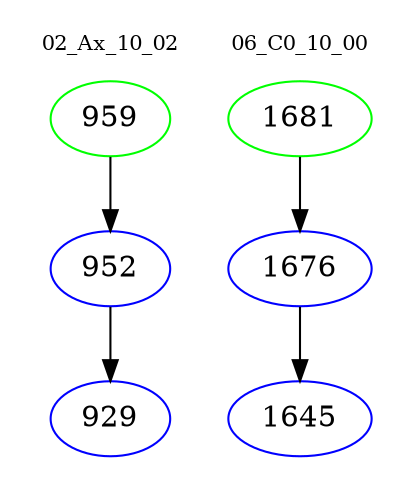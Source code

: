 digraph{
subgraph cluster_0 {
color = white
label = "02_Ax_10_02";
fontsize=10;
T0_959 [label="959", color="green"]
T0_959 -> T0_952 [color="black"]
T0_952 [label="952", color="blue"]
T0_952 -> T0_929 [color="black"]
T0_929 [label="929", color="blue"]
}
subgraph cluster_1 {
color = white
label = "06_C0_10_00";
fontsize=10;
T1_1681 [label="1681", color="green"]
T1_1681 -> T1_1676 [color="black"]
T1_1676 [label="1676", color="blue"]
T1_1676 -> T1_1645 [color="black"]
T1_1645 [label="1645", color="blue"]
}
}
